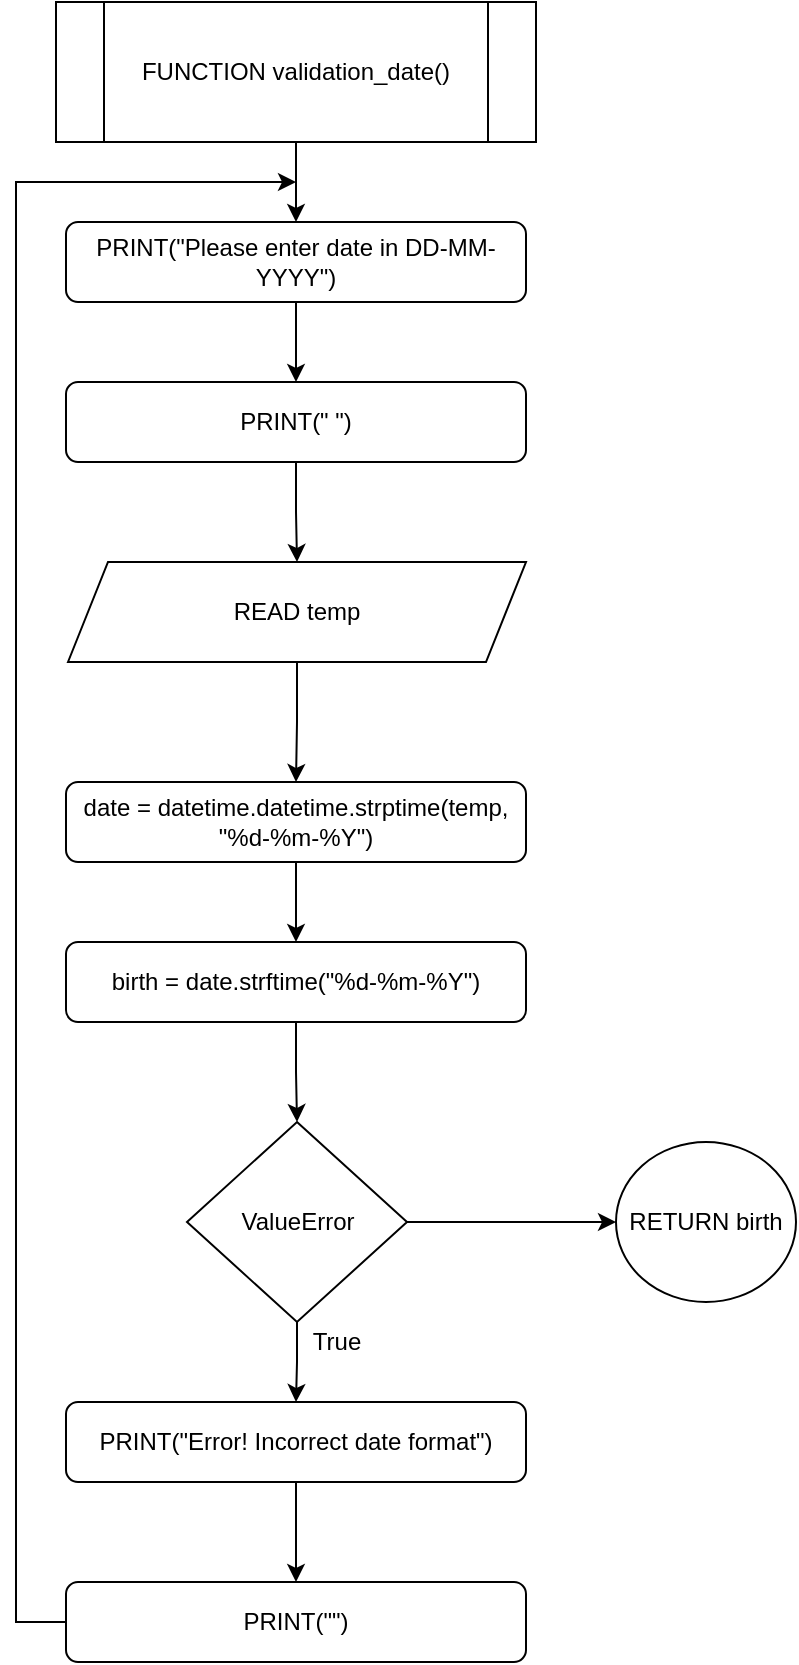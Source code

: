 <mxfile version="14.7.6" type="github">
  <diagram id="vfCPOxKS0p95Ce3ue0ws" name="Page-1">
    <mxGraphModel dx="1227" dy="745" grid="1" gridSize="10" guides="1" tooltips="1" connect="1" arrows="1" fold="1" page="1" pageScale="1" pageWidth="3300" pageHeight="4681" math="0" shadow="0">
      <root>
        <mxCell id="0" />
        <mxCell id="1" parent="0" />
        <mxCell id="iArg3-ExP3uGV6L39UkW-3" value="" style="edgeStyle=orthogonalEdgeStyle;rounded=0;orthogonalLoop=1;jettySize=auto;html=1;" edge="1" parent="1" source="iArg3-ExP3uGV6L39UkW-1" target="iArg3-ExP3uGV6L39UkW-2">
          <mxGeometry relative="1" as="geometry" />
        </mxCell>
        <mxCell id="iArg3-ExP3uGV6L39UkW-1" value="FUNCTION validation_date()" style="shape=process;whiteSpace=wrap;html=1;backgroundOutline=1;" vertex="1" parent="1">
          <mxGeometry x="360" y="160" width="240" height="70" as="geometry" />
        </mxCell>
        <mxCell id="iArg3-ExP3uGV6L39UkW-5" value="" style="edgeStyle=orthogonalEdgeStyle;rounded=0;orthogonalLoop=1;jettySize=auto;html=1;" edge="1" parent="1" source="iArg3-ExP3uGV6L39UkW-2" target="iArg3-ExP3uGV6L39UkW-4">
          <mxGeometry relative="1" as="geometry" />
        </mxCell>
        <mxCell id="iArg3-ExP3uGV6L39UkW-2" value="PRINT(&quot;Please enter date in DD-MM-YYYY&quot;)" style="rounded=1;whiteSpace=wrap;html=1;" vertex="1" parent="1">
          <mxGeometry x="365" y="270" width="230" height="40" as="geometry" />
        </mxCell>
        <mxCell id="iArg3-ExP3uGV6L39UkW-7" value="" style="edgeStyle=orthogonalEdgeStyle;rounded=0;orthogonalLoop=1;jettySize=auto;html=1;" edge="1" parent="1" source="iArg3-ExP3uGV6L39UkW-4" target="iArg3-ExP3uGV6L39UkW-6">
          <mxGeometry relative="1" as="geometry" />
        </mxCell>
        <mxCell id="iArg3-ExP3uGV6L39UkW-4" value="PRINT(&quot; &quot;)" style="rounded=1;whiteSpace=wrap;html=1;" vertex="1" parent="1">
          <mxGeometry x="365" y="350" width="230" height="40" as="geometry" />
        </mxCell>
        <mxCell id="iArg3-ExP3uGV6L39UkW-9" value="" style="edgeStyle=orthogonalEdgeStyle;rounded=0;orthogonalLoop=1;jettySize=auto;html=1;" edge="1" parent="1" source="iArg3-ExP3uGV6L39UkW-6" target="iArg3-ExP3uGV6L39UkW-8">
          <mxGeometry relative="1" as="geometry" />
        </mxCell>
        <mxCell id="iArg3-ExP3uGV6L39UkW-6" value="READ temp" style="shape=parallelogram;perimeter=parallelogramPerimeter;whiteSpace=wrap;html=1;fixedSize=1;" vertex="1" parent="1">
          <mxGeometry x="366" y="440" width="229" height="50" as="geometry" />
        </mxCell>
        <mxCell id="iArg3-ExP3uGV6L39UkW-11" value="" style="edgeStyle=orthogonalEdgeStyle;rounded=0;orthogonalLoop=1;jettySize=auto;html=1;" edge="1" parent="1" source="iArg3-ExP3uGV6L39UkW-8" target="iArg3-ExP3uGV6L39UkW-10">
          <mxGeometry relative="1" as="geometry" />
        </mxCell>
        <mxCell id="iArg3-ExP3uGV6L39UkW-8" value="date = datetime.datetime.strptime(temp, &quot;%d-%m-%Y&quot;)" style="rounded=1;whiteSpace=wrap;html=1;" vertex="1" parent="1">
          <mxGeometry x="365" y="550" width="230" height="40" as="geometry" />
        </mxCell>
        <mxCell id="iArg3-ExP3uGV6L39UkW-13" value="" style="edgeStyle=orthogonalEdgeStyle;rounded=0;orthogonalLoop=1;jettySize=auto;html=1;" edge="1" parent="1" source="iArg3-ExP3uGV6L39UkW-10" target="iArg3-ExP3uGV6L39UkW-12">
          <mxGeometry relative="1" as="geometry" />
        </mxCell>
        <mxCell id="iArg3-ExP3uGV6L39UkW-10" value="birth = date.strftime(&quot;%d-%m-%Y&quot;)" style="rounded=1;whiteSpace=wrap;html=1;" vertex="1" parent="1">
          <mxGeometry x="365" y="630" width="230" height="40" as="geometry" />
        </mxCell>
        <mxCell id="iArg3-ExP3uGV6L39UkW-15" value="" style="edgeStyle=orthogonalEdgeStyle;rounded=0;orthogonalLoop=1;jettySize=auto;html=1;" edge="1" parent="1" source="iArg3-ExP3uGV6L39UkW-12" target="iArg3-ExP3uGV6L39UkW-14">
          <mxGeometry relative="1" as="geometry" />
        </mxCell>
        <mxCell id="iArg3-ExP3uGV6L39UkW-23" style="edgeStyle=orthogonalEdgeStyle;rounded=0;orthogonalLoop=1;jettySize=auto;html=1;entryX=0;entryY=0.5;entryDx=0;entryDy=0;" edge="1" parent="1" source="iArg3-ExP3uGV6L39UkW-12" target="iArg3-ExP3uGV6L39UkW-22">
          <mxGeometry relative="1" as="geometry" />
        </mxCell>
        <mxCell id="iArg3-ExP3uGV6L39UkW-12" value="ValueError" style="rhombus;whiteSpace=wrap;html=1;" vertex="1" parent="1">
          <mxGeometry x="425.5" y="720" width="110" height="100" as="geometry" />
        </mxCell>
        <mxCell id="iArg3-ExP3uGV6L39UkW-17" value="" style="edgeStyle=orthogonalEdgeStyle;rounded=0;orthogonalLoop=1;jettySize=auto;html=1;" edge="1" parent="1" source="iArg3-ExP3uGV6L39UkW-14" target="iArg3-ExP3uGV6L39UkW-16">
          <mxGeometry relative="1" as="geometry" />
        </mxCell>
        <mxCell id="iArg3-ExP3uGV6L39UkW-14" value="PRINT(&quot;Error! Incorrect date format&quot;)" style="rounded=1;whiteSpace=wrap;html=1;" vertex="1" parent="1">
          <mxGeometry x="365" y="860" width="230" height="40" as="geometry" />
        </mxCell>
        <mxCell id="iArg3-ExP3uGV6L39UkW-19" style="edgeStyle=orthogonalEdgeStyle;rounded=0;orthogonalLoop=1;jettySize=auto;html=1;" edge="1" parent="1" source="iArg3-ExP3uGV6L39UkW-16">
          <mxGeometry relative="1" as="geometry">
            <mxPoint x="480" y="250" as="targetPoint" />
            <Array as="points">
              <mxPoint x="340" y="970" />
              <mxPoint x="340" y="250" />
              <mxPoint x="480" y="250" />
            </Array>
          </mxGeometry>
        </mxCell>
        <mxCell id="iArg3-ExP3uGV6L39UkW-16" value="PRINT(&quot;&quot;)" style="rounded=1;whiteSpace=wrap;html=1;" vertex="1" parent="1">
          <mxGeometry x="365" y="950" width="230" height="40" as="geometry" />
        </mxCell>
        <mxCell id="iArg3-ExP3uGV6L39UkW-18" value="True" style="text;html=1;align=center;verticalAlign=middle;resizable=0;points=[];autosize=1;strokeColor=none;" vertex="1" parent="1">
          <mxGeometry x="480" y="820" width="40" height="20" as="geometry" />
        </mxCell>
        <mxCell id="iArg3-ExP3uGV6L39UkW-22" value="RETURN birth" style="ellipse;whiteSpace=wrap;html=1;" vertex="1" parent="1">
          <mxGeometry x="640" y="730" width="90" height="80" as="geometry" />
        </mxCell>
      </root>
    </mxGraphModel>
  </diagram>
</mxfile>
